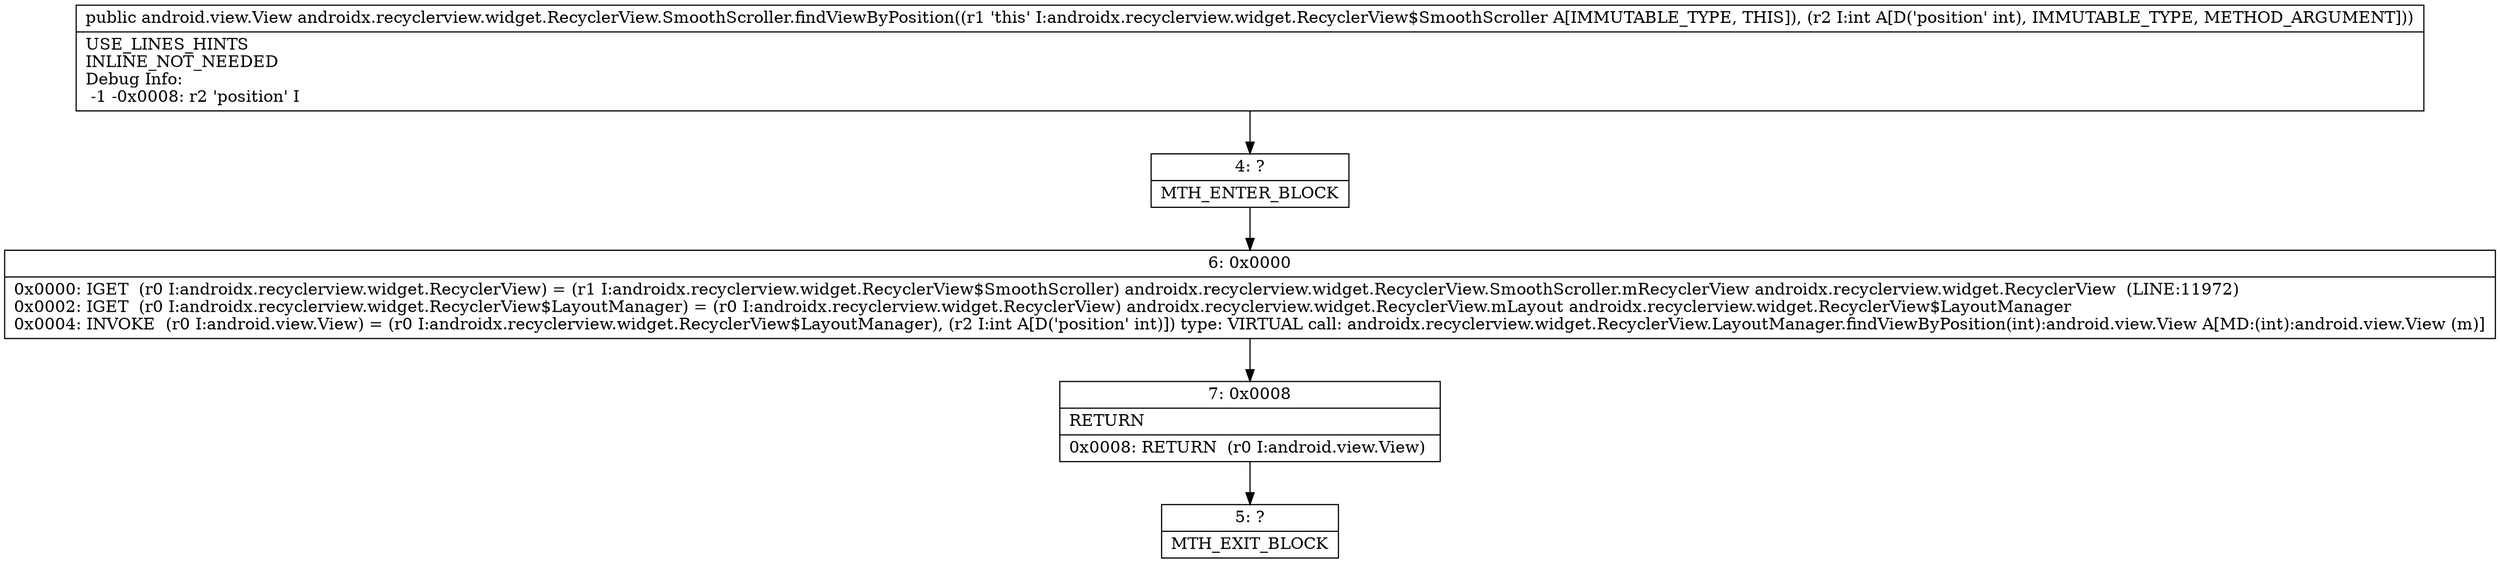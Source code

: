 digraph "CFG forandroidx.recyclerview.widget.RecyclerView.SmoothScroller.findViewByPosition(I)Landroid\/view\/View;" {
Node_4 [shape=record,label="{4\:\ ?|MTH_ENTER_BLOCK\l}"];
Node_6 [shape=record,label="{6\:\ 0x0000|0x0000: IGET  (r0 I:androidx.recyclerview.widget.RecyclerView) = (r1 I:androidx.recyclerview.widget.RecyclerView$SmoothScroller) androidx.recyclerview.widget.RecyclerView.SmoothScroller.mRecyclerView androidx.recyclerview.widget.RecyclerView  (LINE:11972)\l0x0002: IGET  (r0 I:androidx.recyclerview.widget.RecyclerView$LayoutManager) = (r0 I:androidx.recyclerview.widget.RecyclerView) androidx.recyclerview.widget.RecyclerView.mLayout androidx.recyclerview.widget.RecyclerView$LayoutManager \l0x0004: INVOKE  (r0 I:android.view.View) = (r0 I:androidx.recyclerview.widget.RecyclerView$LayoutManager), (r2 I:int A[D('position' int)]) type: VIRTUAL call: androidx.recyclerview.widget.RecyclerView.LayoutManager.findViewByPosition(int):android.view.View A[MD:(int):android.view.View (m)]\l}"];
Node_7 [shape=record,label="{7\:\ 0x0008|RETURN\l|0x0008: RETURN  (r0 I:android.view.View) \l}"];
Node_5 [shape=record,label="{5\:\ ?|MTH_EXIT_BLOCK\l}"];
MethodNode[shape=record,label="{public android.view.View androidx.recyclerview.widget.RecyclerView.SmoothScroller.findViewByPosition((r1 'this' I:androidx.recyclerview.widget.RecyclerView$SmoothScroller A[IMMUTABLE_TYPE, THIS]), (r2 I:int A[D('position' int), IMMUTABLE_TYPE, METHOD_ARGUMENT]))  | USE_LINES_HINTS\lINLINE_NOT_NEEDED\lDebug Info:\l  \-1 \-0x0008: r2 'position' I\l}"];
MethodNode -> Node_4;Node_4 -> Node_6;
Node_6 -> Node_7;
Node_7 -> Node_5;
}

